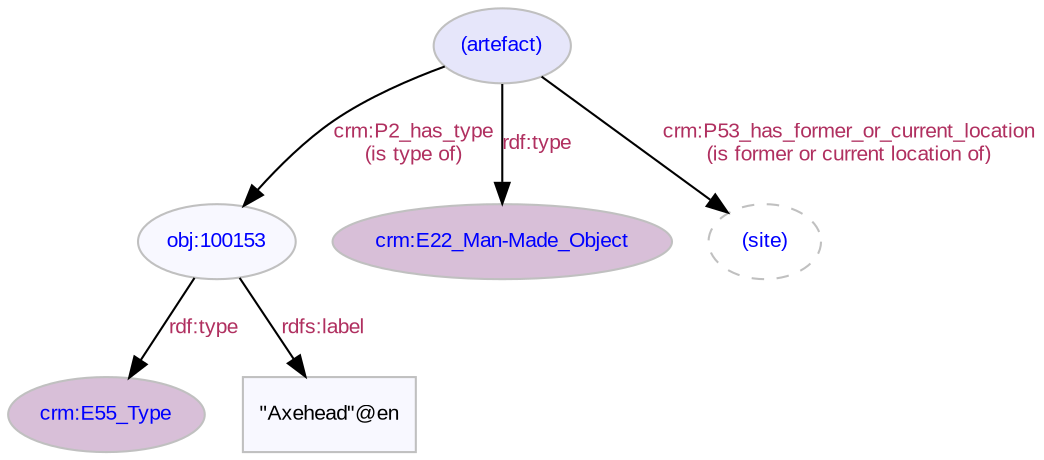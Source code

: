 digraph {
   // label = "Artefact";
   // labelloc = "t";
   node [color=gray, fontcolor=blue, fontsize=10, fontname=Arial, style=filled, fillcolor=ghostwhite];
   edge [color=black, fontcolor=maroon, fontsize=10, fontname=Arial ];
   "obj:100153" [URL="http://purl.org/heritagedata/schemes/mda_obj/concepts/100153"];   
   "crm:E22_Man-Made_Object" [fillcolor=thistle, target="crm", URL="http://www.cidoc-crm.org/cidoc-crm/E22_Man-Made_Object"];
   "crm:E55_Type" [fillcolor=thistle, target="crm", URL="http://www.cidoc-crm.org/cidoc-crm/E55_Type"];   
   "(artefact)" [fillcolor=lavender];
   "(site)" [style=dashed];
   "(artefact)" -> "(site)" [label="crm:P53_has_former_or_current_location\n(is former or current location of)", labelURL="http://www.cidoc-crm.org/cidoc-crm/P53_has_former_or_current_location"];
   "(artefact)" -> "crm:E22_Man-Made_Object" [label="rdf:type", labelURL="http://www.w3.org/1999/02/22-rdf-syntax-ns#type"];   
   "(artefact)" -> "obj:100153" [label="crm:P2_has_type\n(is type of)", labelURL="http://www.cidoc-crm.org/cidoc-crm/P2_has_type"];
   "obj:100153" -> "crm:E55_Type" [label="rdf:type", labelURL="http://www.w3.org/1999/02/22-rdf-syntax-ns#type"];
   "\"Axehead\"@en" [shape=box, fontcolor=black];
   "obj:100153" ->  "\"Axehead\"@en" [label="rdfs:label", labelURL="http://www.w3.org/2000/01/rdf-schema#label"];
 }